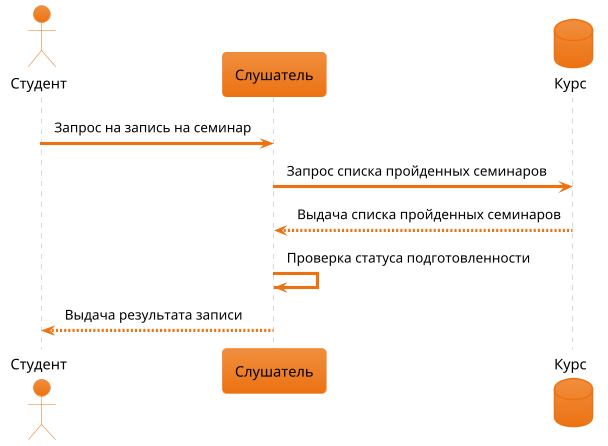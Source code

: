 ' Sequence diagram for example model
@startuml pr4-seq-1

' Visual settings
!$fname = "bahnschrift"
!$fsize1 = 14
!$fsize2 = 13

!theme aws-orange
skinparam BackgroundColor white

skinparam ActorFontColor black
skinparam ParticipantFontColor black
skinparam DatabaseFontColor black
skinparam ArrowFontColor black

skinparam DefaultFontName $fname
skinparam ArrowFontName $fname

skinparam ActorFontName $fname
skinparam ParticipantFontName $fname
skinparam DatabaseFontName $fname

skinparam ArrowFontSize $fsize2

skinparam ActorFontSize $fsize1
skinparam ParticipantFontSize $fsize1
skinparam DatabaseFontSize $fsize1

' Actual diagram
actor student as "Студент"
participant listener as "Слушатель"
database course as "Курс"

student -> listener: Запрос на запись на семинар
listener -> course: Запрос списка пройденных семинаров
listener <-- course: Выдача списка пройденных семинаров
listener -> listener: Проверка статуса подготовленности
student <-- listener: Выдача результата записи
@enduml

' -----------------------------------------------------

' Sequence diagram for variant model
@startuml pr4-seq-2

' Visual settings
!$fname = "bahnschrift"
!$fsize1 = 14
!$fsize2 = 13

!theme aws-orange
skinparam BackgroundColor white

skinparam ActorFontColor black
skinparam ParticipantFontColor black
skinparam DatabaseFontColor black
skinparam ArrowFontColor black

skinparam DefaultFontName $fname
skinparam ArrowFontName $fname

skinparam ActorFontName $fname
skinparam ParticipantFontName $fname
skinparam DatabaseFontName $fname

skinparam ArrowFontSize $fsize2

skinparam ActorFontSize $fsize1
skinparam ParticipantFontSize $fsize1
skinparam DatabaseFontSize $fsize1

' Actual diagram
actor client as "Клиент"
actor manager as "Менеджер"
participant dealership as "Автосалон"
database db as "База данных заявок"

client -> dealership: Подача заявки на покупку автомобиля
dealership -> db: Запись данных в БД
dealership <-- db: Данные об автомобиле
dealership -> manager: Запись о прибытии
manager -> client: Выдача автомобиля
@enduml